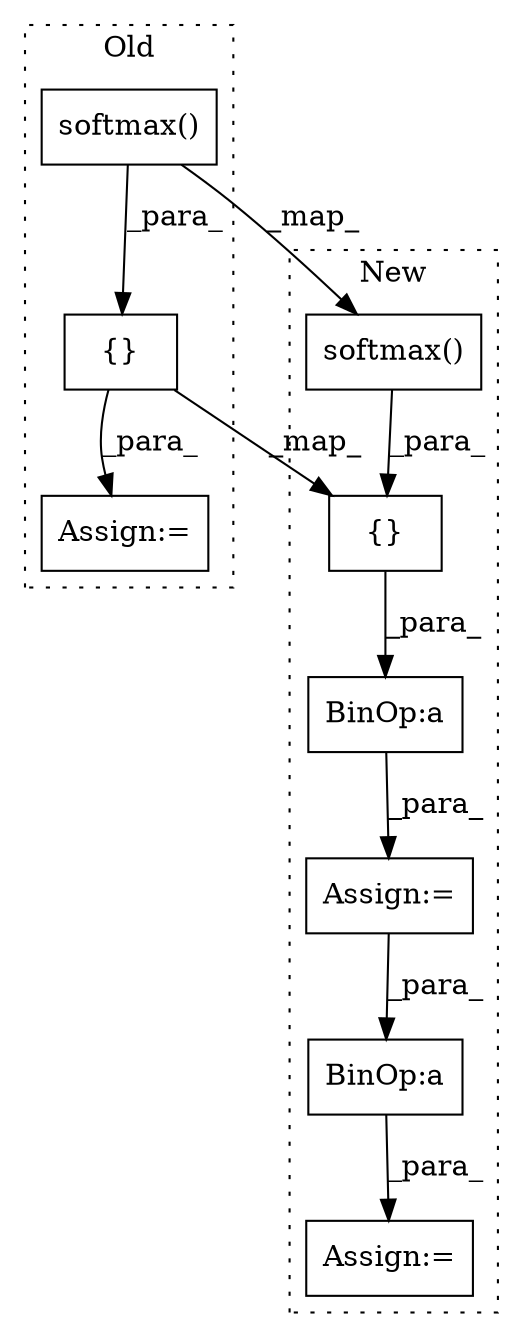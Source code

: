 digraph G {
subgraph cluster0 {
1 [label="softmax()" a="75" s="43710,43731" l="10,8" shape="box"];
5 [label="Assign:=" a="68" s="43705" l="4" shape="box"];
9 [label="{}" a="59" s="43709,43739" l="1,0" shape="box"];
label = "Old";
style="dotted";
}
subgraph cluster1 {
2 [label="softmax()" a="75" s="43765,43786" l="10,8" shape="box"];
3 [label="Assign:=" a="68" s="43757" l="3" shape="box"];
4 [label="Assign:=" a="68" s="43919" l="3" shape="box"];
6 [label="BinOp:a" a="82" s="43923" l="3" shape="box"];
7 [label="BinOp:a" a="82" s="43761" l="3" shape="box"];
8 [label="{}" a="59" s="43764,43794" l="1,0" shape="box"];
label = "New";
style="dotted";
}
1 -> 9 [label="_para_"];
1 -> 2 [label="_map_"];
2 -> 8 [label="_para_"];
3 -> 6 [label="_para_"];
6 -> 4 [label="_para_"];
7 -> 3 [label="_para_"];
8 -> 7 [label="_para_"];
9 -> 8 [label="_map_"];
9 -> 5 [label="_para_"];
}